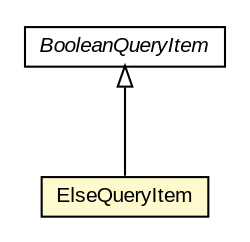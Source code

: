 #!/usr/local/bin/dot
#
# Class diagram 
# Generated by UMLGraph version 5.3 (http://www.umlgraph.org/)
#

digraph G {
	edge [fontname="arial",fontsize=10,labelfontname="arial",labelfontsize=10];
	node [fontname="arial",fontsize=10,shape=plaintext];
	nodesep=0.25;
	ranksep=0.5;
	// context.arch.discoverer.query.ElseQueryItem
	c115891 [label=<<table title="context.arch.discoverer.query.ElseQueryItem" border="0" cellborder="1" cellspacing="0" cellpadding="2" port="p" bgcolor="lemonChiffon" href="./ElseQueryItem.html">
		<tr><td><table border="0" cellspacing="0" cellpadding="1">
<tr><td align="center" balign="center"> ElseQueryItem </td></tr>
		</table></td></tr>
		</table>>, fontname="arial", fontcolor="black", fontsize=10.0];
	// context.arch.discoverer.query.BooleanQueryItem
	c115895 [label=<<table title="context.arch.discoverer.query.BooleanQueryItem" border="0" cellborder="1" cellspacing="0" cellpadding="2" port="p" href="./BooleanQueryItem.html">
		<tr><td><table border="0" cellspacing="0" cellpadding="1">
<tr><td align="center" balign="center"><font face="arial italic"> BooleanQueryItem </font></td></tr>
		</table></td></tr>
		</table>>, fontname="arial", fontcolor="black", fontsize=10.0];
	//context.arch.discoverer.query.ElseQueryItem extends context.arch.discoverer.query.BooleanQueryItem
	c115895:p -> c115891:p [dir=back,arrowtail=empty];
}

